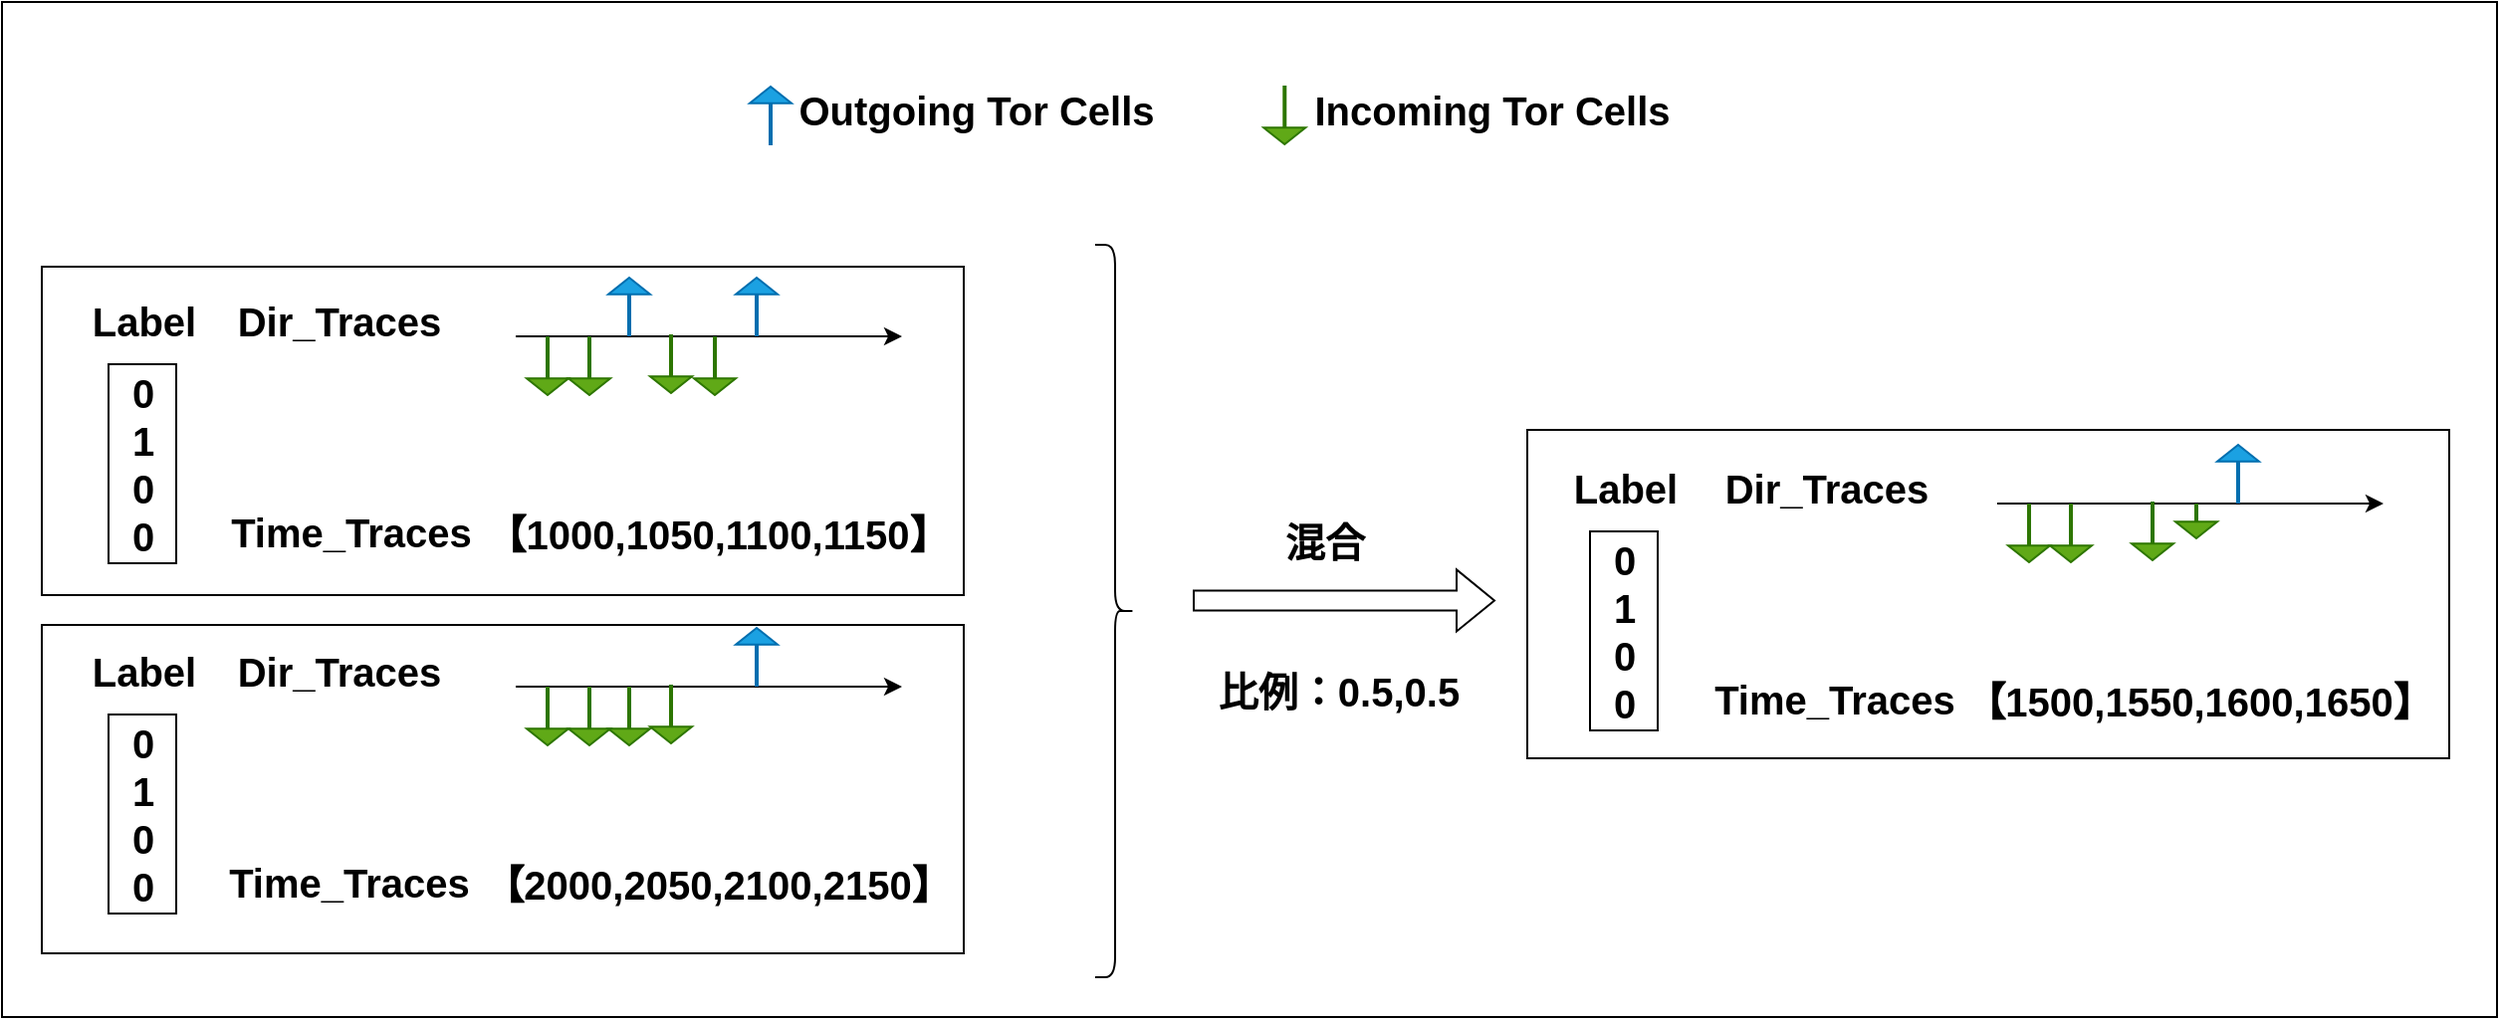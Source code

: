 <mxfile version="24.2.7" type="github">
  <diagram name="第 1 页" id="UziOLpM5YsbqwVn2DmHD">
    <mxGraphModel dx="3044" dy="1360" grid="0" gridSize="10" guides="1" tooltips="1" connect="1" arrows="1" fold="1" page="0" pageScale="1" pageWidth="827" pageHeight="1169" math="0" shadow="0">
      <root>
        <mxCell id="0" />
        <mxCell id="1" parent="0" />
        <mxCell id="OHT-_fJKQ6jHZzlT6oBC-2" value="" style="shape=flexArrow;endArrow=classic;html=1;rounded=0;" parent="1" edge="1">
          <mxGeometry width="50" height="50" relative="1" as="geometry">
            <mxPoint x="-231" y="212.71" as="sourcePoint" />
            <mxPoint x="-79" y="212.71" as="targetPoint" />
          </mxGeometry>
        </mxCell>
        <mxCell id="OHT-_fJKQ6jHZzlT6oBC-3" value="&lt;font size=&quot;1&quot;&gt;&lt;b&gt;&lt;font style=&quot;font-size: 20px;&quot;&gt;混合&lt;/font&gt;&lt;/b&gt;&lt;/font&gt;" style="text;html=1;align=center;verticalAlign=middle;resizable=0;points=[];autosize=1;strokeColor=none;fillColor=none;" parent="1" vertex="1">
          <mxGeometry x="-194" y="165" width="58" height="36" as="geometry" />
        </mxCell>
        <mxCell id="OHT-_fJKQ6jHZzlT6oBC-31" value="" style="endArrow=classic;html=1;rounded=0;" parent="1" edge="1">
          <mxGeometry width="50" height="50" relative="1" as="geometry">
            <mxPoint x="-571" y="80" as="sourcePoint" />
            <mxPoint x="-377" y="80" as="targetPoint" />
          </mxGeometry>
        </mxCell>
        <mxCell id="OHT-_fJKQ6jHZzlT6oBC-38" value="" style="shape=flexArrow;endArrow=classic;html=1;rounded=0;fillColor=#60a917;strokeColor=#2D7600;endWidth=19;endSize=2.44;width=1;" parent="1" edge="1">
          <mxGeometry width="50" height="50" relative="1" as="geometry">
            <mxPoint x="-555" y="80" as="sourcePoint" />
            <mxPoint x="-555" y="110" as="targetPoint" />
          </mxGeometry>
        </mxCell>
        <mxCell id="OHT-_fJKQ6jHZzlT6oBC-39" value="" style="shape=flexArrow;endArrow=classic;html=1;rounded=0;fillColor=#60a917;strokeColor=#2D7600;endWidth=19;endSize=2.44;width=1;" parent="1" edge="1">
          <mxGeometry width="50" height="50" relative="1" as="geometry">
            <mxPoint x="-534" y="80" as="sourcePoint" />
            <mxPoint x="-534" y="110" as="targetPoint" />
          </mxGeometry>
        </mxCell>
        <mxCell id="OHT-_fJKQ6jHZzlT6oBC-40" value="" style="shape=flexArrow;endArrow=classic;html=1;rounded=0;endWidth=19;endSize=2.44;width=1;fillColor=#1ba1e2;strokeColor=#006EAF;" parent="1" edge="1">
          <mxGeometry width="50" height="50" relative="1" as="geometry">
            <mxPoint x="-514" y="80" as="sourcePoint" />
            <mxPoint x="-514" y="50" as="targetPoint" />
          </mxGeometry>
        </mxCell>
        <mxCell id="OHT-_fJKQ6jHZzlT6oBC-41" value="" style="shape=flexArrow;endArrow=classic;html=1;rounded=0;fillColor=#60a917;strokeColor=#2D7600;endWidth=19;endSize=2.44;width=1;" parent="1" edge="1">
          <mxGeometry width="50" height="50" relative="1" as="geometry">
            <mxPoint x="-493" y="79" as="sourcePoint" />
            <mxPoint x="-493" y="109" as="targetPoint" />
          </mxGeometry>
        </mxCell>
        <mxCell id="OHT-_fJKQ6jHZzlT6oBC-42" value="" style="shape=flexArrow;endArrow=classic;html=1;rounded=0;fillColor=#60a917;strokeColor=#2D7600;endWidth=19;endSize=2.44;width=1;" parent="1" edge="1">
          <mxGeometry width="50" height="50" relative="1" as="geometry">
            <mxPoint x="-471" y="80" as="sourcePoint" />
            <mxPoint x="-471" y="110" as="targetPoint" />
          </mxGeometry>
        </mxCell>
        <mxCell id="OHT-_fJKQ6jHZzlT6oBC-43" value="" style="shape=flexArrow;endArrow=classic;html=1;rounded=0;endWidth=19;endSize=2.44;width=1;fillColor=#1ba1e2;strokeColor=#006EAF;" parent="1" edge="1">
          <mxGeometry width="50" height="50" relative="1" as="geometry">
            <mxPoint x="-450" y="80" as="sourcePoint" />
            <mxPoint x="-450" y="50" as="targetPoint" />
          </mxGeometry>
        </mxCell>
        <mxCell id="OHT-_fJKQ6jHZzlT6oBC-44" value="&lt;font size=&quot;1&quot;&gt;&lt;b&gt;&lt;font style=&quot;font-size: 20px;&quot;&gt;Dir_Traces&lt;/font&gt;&lt;/b&gt;&lt;/font&gt;" style="text;html=1;align=center;verticalAlign=middle;resizable=0;points=[];autosize=1;strokeColor=none;fillColor=none;" parent="1" vertex="1">
          <mxGeometry x="-720" y="54" width="120" height="36" as="geometry" />
        </mxCell>
        <mxCell id="OHT-_fJKQ6jHZzlT6oBC-45" value="&lt;font size=&quot;1&quot;&gt;&lt;b&gt;&lt;font style=&quot;font-size: 20px;&quot;&gt;Label&lt;/font&gt;&lt;/b&gt;&lt;/font&gt;" style="text;html=1;align=center;verticalAlign=middle;resizable=0;points=[];autosize=1;strokeColor=none;fillColor=none;" parent="1" vertex="1">
          <mxGeometry x="-793" y="54" width="70" height="36" as="geometry" />
        </mxCell>
        <mxCell id="OHT-_fJKQ6jHZzlT6oBC-46" value="&lt;div style=&quot;font-size: 20px;&quot;&gt;&lt;font style=&quot;font-size: 20px;&quot;&gt;&lt;b&gt;&lt;font style=&quot;font-size: 20px;&quot;&gt;0&lt;/font&gt;&lt;/b&gt;&lt;/font&gt;&lt;/div&gt;&lt;div style=&quot;font-size: 20px;&quot;&gt;&lt;font style=&quot;font-size: 20px;&quot;&gt;&lt;b&gt;&lt;font style=&quot;font-size: 20px;&quot;&gt;1&lt;/font&gt;&lt;/b&gt;&lt;/font&gt;&lt;/div&gt;&lt;div style=&quot;font-size: 20px;&quot;&gt;&lt;font style=&quot;font-size: 20px;&quot;&gt;&lt;b&gt;&lt;font style=&quot;font-size: 20px;&quot;&gt;0&lt;br&gt;&lt;/font&gt;&lt;/b&gt;&lt;/font&gt;&lt;/div&gt;&lt;div style=&quot;font-size: 20px;&quot;&gt;&lt;font style=&quot;font-size: 20px;&quot;&gt;&lt;b&gt;&lt;font style=&quot;font-size: 20px;&quot;&gt;&lt;font style=&quot;font-size: 20px;&quot;&gt;0&lt;/font&gt;&lt;br&gt;&lt;/font&gt;&lt;/b&gt;&lt;/font&gt;&lt;/div&gt;" style="rounded=0;whiteSpace=wrap;html=1;" parent="1" vertex="1">
          <mxGeometry x="-775.5" y="94" width="34" height="100" as="geometry" />
        </mxCell>
        <mxCell id="OHT-_fJKQ6jHZzlT6oBC-95" value="" style="rounded=0;whiteSpace=wrap;html=1;fillColor=none;" parent="1" vertex="1">
          <mxGeometry x="-829" y="-88" width="1253" height="510" as="geometry" />
        </mxCell>
        <mxCell id="OHT-_fJKQ6jHZzlT6oBC-96" value="" style="shape=flexArrow;endArrow=classic;html=1;rounded=0;endWidth=19;endSize=2.44;width=1;fillColor=#1ba1e2;strokeColor=#006EAF;" parent="1" edge="1">
          <mxGeometry width="50" height="50" relative="1" as="geometry">
            <mxPoint x="-442.999" y="-16" as="sourcePoint" />
            <mxPoint x="-442.999" y="-46" as="targetPoint" />
          </mxGeometry>
        </mxCell>
        <mxCell id="OHT-_fJKQ6jHZzlT6oBC-97" value="" style="shape=flexArrow;endArrow=classic;html=1;rounded=0;fillColor=#60a917;strokeColor=#2D7600;endWidth=19;endSize=2.44;width=1;" parent="1" edge="1">
          <mxGeometry width="50" height="50" relative="1" as="geometry">
            <mxPoint x="-184.856" y="-46" as="sourcePoint" />
            <mxPoint x="-184.856" y="-16" as="targetPoint" />
          </mxGeometry>
        </mxCell>
        <mxCell id="OHT-_fJKQ6jHZzlT6oBC-98" value="&lt;font size=&quot;1&quot;&gt;&lt;b&gt;&lt;font style=&quot;font-size: 20px;&quot;&gt;Outgoing Tor Cells&lt;/font&gt;&lt;/b&gt;&lt;/font&gt;" style="text;html=1;align=center;verticalAlign=middle;resizable=0;points=[];autosize=1;strokeColor=none;fillColor=none;" parent="1" vertex="1">
          <mxGeometry x="-437.57" y="-52" width="196" height="36" as="geometry" />
        </mxCell>
        <mxCell id="OHT-_fJKQ6jHZzlT6oBC-99" value="&lt;font size=&quot;1&quot;&gt;&lt;b&gt;&lt;font style=&quot;font-size: 20px;&quot;&gt;Incoming Tor Cells&lt;/font&gt;&lt;/b&gt;&lt;/font&gt;" style="text;html=1;align=center;verticalAlign=middle;resizable=0;points=[];autosize=1;strokeColor=none;fillColor=none;" parent="1" vertex="1">
          <mxGeometry x="-178.57" y="-52" width="196" height="36" as="geometry" />
        </mxCell>
        <mxCell id="OHT-_fJKQ6jHZzlT6oBC-116" value="" style="rounded=0;whiteSpace=wrap;html=1;fillColor=none;" parent="1" vertex="1">
          <mxGeometry x="-809" y="45" width="463" height="165" as="geometry" />
        </mxCell>
        <mxCell id="OHT-_fJKQ6jHZzlT6oBC-125" value="&lt;font size=&quot;1&quot;&gt;&lt;b&gt;&lt;font style=&quot;font-size: 20px;&quot;&gt;Time_Traces&lt;/font&gt;&lt;/b&gt;&lt;/font&gt;" style="text;html=1;align=center;verticalAlign=middle;resizable=0;points=[];autosize=1;strokeColor=none;fillColor=none;" parent="1" vertex="1">
          <mxGeometry x="-724" y="160" width="139" height="36" as="geometry" />
        </mxCell>
        <mxCell id="OHT-_fJKQ6jHZzlT6oBC-129" value="&lt;font size=&quot;1&quot;&gt;&lt;b&gt;&lt;font style=&quot;font-size: 20px;&quot;&gt;【1000,1050,1100,1150】&lt;/font&gt;&lt;/b&gt;&lt;/font&gt;" style="text;html=1;align=center;verticalAlign=middle;resizable=0;points=[];autosize=1;strokeColor=none;fillColor=none;" parent="1" vertex="1">
          <mxGeometry x="-597" y="161" width="253" height="36" as="geometry" />
        </mxCell>
        <mxCell id="OHT-_fJKQ6jHZzlT6oBC-131" value="" style="endArrow=classic;html=1;rounded=0;" parent="1" edge="1">
          <mxGeometry width="50" height="50" relative="1" as="geometry">
            <mxPoint x="-571" y="256" as="sourcePoint" />
            <mxPoint x="-377" y="256" as="targetPoint" />
          </mxGeometry>
        </mxCell>
        <mxCell id="OHT-_fJKQ6jHZzlT6oBC-132" value="" style="shape=flexArrow;endArrow=classic;html=1;rounded=0;fillColor=#60a917;strokeColor=#2D7600;endWidth=19;endSize=2.44;width=1;" parent="1" edge="1">
          <mxGeometry width="50" height="50" relative="1" as="geometry">
            <mxPoint x="-555" y="256" as="sourcePoint" />
            <mxPoint x="-555" y="286" as="targetPoint" />
          </mxGeometry>
        </mxCell>
        <mxCell id="OHT-_fJKQ6jHZzlT6oBC-133" value="" style="shape=flexArrow;endArrow=classic;html=1;rounded=0;fillColor=#60a917;strokeColor=#2D7600;endWidth=19;endSize=2.44;width=1;" parent="1" edge="1">
          <mxGeometry width="50" height="50" relative="1" as="geometry">
            <mxPoint x="-534" y="256" as="sourcePoint" />
            <mxPoint x="-534" y="286" as="targetPoint" />
          </mxGeometry>
        </mxCell>
        <mxCell id="OHT-_fJKQ6jHZzlT6oBC-135" value="" style="shape=flexArrow;endArrow=classic;html=1;rounded=0;fillColor=#60a917;strokeColor=#2D7600;endWidth=19;endSize=2.44;width=1;" parent="1" edge="1">
          <mxGeometry width="50" height="50" relative="1" as="geometry">
            <mxPoint x="-493" y="255" as="sourcePoint" />
            <mxPoint x="-493" y="285" as="targetPoint" />
          </mxGeometry>
        </mxCell>
        <mxCell id="OHT-_fJKQ6jHZzlT6oBC-137" value="" style="shape=flexArrow;endArrow=classic;html=1;rounded=0;endWidth=19;endSize=2.44;width=1;fillColor=#1ba1e2;strokeColor=#006EAF;" parent="1" edge="1">
          <mxGeometry width="50" height="50" relative="1" as="geometry">
            <mxPoint x="-450" y="256" as="sourcePoint" />
            <mxPoint x="-450" y="226" as="targetPoint" />
          </mxGeometry>
        </mxCell>
        <mxCell id="OHT-_fJKQ6jHZzlT6oBC-138" value="&lt;font size=&quot;1&quot;&gt;&lt;b&gt;&lt;font style=&quot;font-size: 20px;&quot;&gt;Dir_Traces&lt;/font&gt;&lt;/b&gt;&lt;/font&gt;" style="text;html=1;align=center;verticalAlign=middle;resizable=0;points=[];autosize=1;strokeColor=none;fillColor=none;" parent="1" vertex="1">
          <mxGeometry x="-720" y="230" width="120" height="36" as="geometry" />
        </mxCell>
        <mxCell id="OHT-_fJKQ6jHZzlT6oBC-139" value="&lt;font size=&quot;1&quot;&gt;&lt;b&gt;&lt;font style=&quot;font-size: 20px;&quot;&gt;Label&lt;/font&gt;&lt;/b&gt;&lt;/font&gt;" style="text;html=1;align=center;verticalAlign=middle;resizable=0;points=[];autosize=1;strokeColor=none;fillColor=none;" parent="1" vertex="1">
          <mxGeometry x="-793" y="230" width="70" height="36" as="geometry" />
        </mxCell>
        <mxCell id="OHT-_fJKQ6jHZzlT6oBC-140" value="&lt;div style=&quot;font-size: 20px;&quot;&gt;&lt;b&gt;&lt;font style=&quot;font-size: 20px;&quot;&gt;&lt;font style=&quot;font-size: 20px;&quot;&gt;0&lt;/font&gt;&lt;/font&gt;&lt;/b&gt;&lt;/div&gt;&lt;div style=&quot;font-size: 20px;&quot;&gt;&lt;b&gt;&lt;font style=&quot;font-size: 20px;&quot;&gt;&lt;font style=&quot;font-size: 20px;&quot;&gt;1&lt;/font&gt;&lt;/font&gt;&lt;/b&gt;&lt;/div&gt;&lt;div style=&quot;font-size: 20px;&quot;&gt;&lt;b&gt;&lt;font style=&quot;font-size: 20px;&quot;&gt;&lt;font style=&quot;font-size: 20px;&quot;&gt;0&lt;br&gt;&lt;/font&gt;&lt;/font&gt;&lt;/b&gt;&lt;/div&gt;&lt;div style=&quot;font-size: 20px;&quot;&gt;&lt;b&gt;&lt;font style=&quot;font-size: 20px;&quot;&gt;&lt;font style=&quot;font-size: 20px;&quot;&gt;&lt;font style=&quot;font-size: 20px;&quot;&gt;0&lt;/font&gt;&lt;br&gt;&lt;/font&gt;&lt;/font&gt;&lt;/b&gt;&lt;/div&gt;" style="rounded=0;whiteSpace=wrap;html=1;" parent="1" vertex="1">
          <mxGeometry x="-775.5" y="270" width="34" height="100" as="geometry" />
        </mxCell>
        <mxCell id="OHT-_fJKQ6jHZzlT6oBC-141" value="&lt;font size=&quot;1&quot;&gt;&lt;b&gt;&lt;font style=&quot;font-size: 20px;&quot;&gt;Time_Traces&lt;/font&gt;&lt;/b&gt;&lt;/font&gt;" style="text;html=1;align=center;verticalAlign=middle;resizable=0;points=[];autosize=1;strokeColor=none;fillColor=none;" parent="1" vertex="1">
          <mxGeometry x="-725" y="336" width="139" height="36" as="geometry" />
        </mxCell>
        <mxCell id="OHT-_fJKQ6jHZzlT6oBC-142" value="&lt;font size=&quot;1&quot;&gt;&lt;b&gt;&lt;font style=&quot;font-size: 20px;&quot;&gt;【2000,2050,2100,2150】&lt;/font&gt;&lt;/b&gt;&lt;/font&gt;" style="text;html=1;align=center;verticalAlign=middle;resizable=0;points=[];autosize=1;strokeColor=none;fillColor=none;" parent="1" vertex="1">
          <mxGeometry x="-597" y="337" width="253" height="36" as="geometry" />
        </mxCell>
        <mxCell id="OHT-_fJKQ6jHZzlT6oBC-143" value="" style="endArrow=classic;html=1;rounded=0;" parent="1" edge="1">
          <mxGeometry width="50" height="50" relative="1" as="geometry">
            <mxPoint x="173" y="164" as="sourcePoint" />
            <mxPoint x="367" y="164" as="targetPoint" />
          </mxGeometry>
        </mxCell>
        <mxCell id="OHT-_fJKQ6jHZzlT6oBC-144" value="" style="shape=flexArrow;endArrow=classic;html=1;rounded=0;fillColor=#60a917;strokeColor=#2D7600;endWidth=19;endSize=2.44;width=1;" parent="1" edge="1">
          <mxGeometry width="50" height="50" relative="1" as="geometry">
            <mxPoint x="189" y="164" as="sourcePoint" />
            <mxPoint x="189" y="194" as="targetPoint" />
          </mxGeometry>
        </mxCell>
        <mxCell id="OHT-_fJKQ6jHZzlT6oBC-145" value="" style="shape=flexArrow;endArrow=classic;html=1;rounded=0;fillColor=#60a917;strokeColor=#2D7600;endWidth=19;endSize=2.44;width=1;" parent="1" edge="1">
          <mxGeometry width="50" height="50" relative="1" as="geometry">
            <mxPoint x="210" y="164" as="sourcePoint" />
            <mxPoint x="210" y="194" as="targetPoint" />
          </mxGeometry>
        </mxCell>
        <mxCell id="OHT-_fJKQ6jHZzlT6oBC-147" value="" style="shape=flexArrow;endArrow=classic;html=1;rounded=0;fillColor=#60a917;strokeColor=#2D7600;endWidth=19;endSize=2.44;width=1;" parent="1" edge="1">
          <mxGeometry width="50" height="50" relative="1" as="geometry">
            <mxPoint x="251" y="163" as="sourcePoint" />
            <mxPoint x="251" y="193" as="targetPoint" />
          </mxGeometry>
        </mxCell>
        <mxCell id="OHT-_fJKQ6jHZzlT6oBC-148" value="" style="shape=flexArrow;endArrow=classic;html=1;rounded=0;fillColor=#60a917;strokeColor=#2D7600;endWidth=19;endSize=2.44;width=1;" parent="1" edge="1">
          <mxGeometry width="50" height="50" relative="1" as="geometry">
            <mxPoint x="273" y="164" as="sourcePoint" />
            <mxPoint x="273" y="182" as="targetPoint" />
          </mxGeometry>
        </mxCell>
        <mxCell id="OHT-_fJKQ6jHZzlT6oBC-149" value="" style="shape=flexArrow;endArrow=classic;html=1;rounded=0;endWidth=19;endSize=2.44;width=1;fillColor=#1ba1e2;strokeColor=#006EAF;" parent="1" edge="1">
          <mxGeometry width="50" height="50" relative="1" as="geometry">
            <mxPoint x="294" y="164" as="sourcePoint" />
            <mxPoint x="294" y="134" as="targetPoint" />
          </mxGeometry>
        </mxCell>
        <mxCell id="OHT-_fJKQ6jHZzlT6oBC-150" value="&lt;font size=&quot;1&quot;&gt;&lt;b&gt;&lt;font style=&quot;font-size: 20px;&quot;&gt;Dir_Traces&lt;/font&gt;&lt;/b&gt;&lt;/font&gt;" style="text;html=1;align=center;verticalAlign=middle;resizable=0;points=[];autosize=1;strokeColor=none;fillColor=none;" parent="1" vertex="1">
          <mxGeometry x="27" y="138" width="120" height="36" as="geometry" />
        </mxCell>
        <mxCell id="OHT-_fJKQ6jHZzlT6oBC-151" value="&lt;font size=&quot;1&quot;&gt;&lt;b&gt;&lt;font style=&quot;font-size: 20px;&quot;&gt;Label&lt;/font&gt;&lt;/b&gt;&lt;/font&gt;" style="text;html=1;align=center;verticalAlign=middle;resizable=0;points=[];autosize=1;strokeColor=none;fillColor=none;" parent="1" vertex="1">
          <mxGeometry x="-49" y="138" width="70" height="36" as="geometry" />
        </mxCell>
        <mxCell id="OHT-_fJKQ6jHZzlT6oBC-152" value="&lt;div style=&quot;font-size: 20px;&quot;&gt;&lt;font style=&quot;font-size: 20px;&quot;&gt;&lt;b&gt;&lt;font style=&quot;font-size: 20px;&quot;&gt;0&lt;/font&gt;&lt;/b&gt;&lt;/font&gt;&lt;/div&gt;&lt;div style=&quot;font-size: 20px;&quot;&gt;&lt;font style=&quot;font-size: 20px;&quot;&gt;&lt;b&gt;&lt;font style=&quot;font-size: 20px;&quot;&gt;1&lt;/font&gt;&lt;/b&gt;&lt;/font&gt;&lt;/div&gt;&lt;div style=&quot;font-size: 20px;&quot;&gt;&lt;font style=&quot;font-size: 20px;&quot;&gt;&lt;b&gt;&lt;font style=&quot;font-size: 20px;&quot;&gt;0&lt;br&gt;&lt;/font&gt;&lt;/b&gt;&lt;/font&gt;&lt;/div&gt;&lt;div style=&quot;font-size: 20px;&quot;&gt;&lt;font style=&quot;font-size: 20px;&quot;&gt;&lt;b&gt;&lt;font style=&quot;font-size: 20px;&quot;&gt;&lt;font style=&quot;font-size: 20px;&quot;&gt;0&lt;/font&gt;&lt;br&gt;&lt;/font&gt;&lt;/b&gt;&lt;/font&gt;&lt;/div&gt;" style="rounded=0;whiteSpace=wrap;html=1;" parent="1" vertex="1">
          <mxGeometry x="-31.5" y="178" width="34" height="100" as="geometry" />
        </mxCell>
        <mxCell id="OHT-_fJKQ6jHZzlT6oBC-153" value="&lt;font size=&quot;1&quot;&gt;&lt;b&gt;&lt;font style=&quot;font-size: 20px;&quot;&gt;Time_Traces&lt;/font&gt;&lt;/b&gt;&lt;/font&gt;" style="text;html=1;align=center;verticalAlign=middle;resizable=0;points=[];autosize=1;strokeColor=none;fillColor=none;" parent="1" vertex="1">
          <mxGeometry x="21" y="244" width="139" height="36" as="geometry" />
        </mxCell>
        <mxCell id="OHT-_fJKQ6jHZzlT6oBC-154" value="&lt;font size=&quot;1&quot;&gt;&lt;b&gt;&lt;font style=&quot;font-size: 20px;&quot;&gt;【1500,1550,1600,1650】&lt;/font&gt;&lt;/b&gt;&lt;/font&gt;" style="text;html=1;align=center;verticalAlign=middle;resizable=0;points=[];autosize=1;strokeColor=none;fillColor=none;" parent="1" vertex="1">
          <mxGeometry x="147" y="245" width="253" height="36" as="geometry" />
        </mxCell>
        <mxCell id="OHT-_fJKQ6jHZzlT6oBC-155" value="" style="shape=flexArrow;endArrow=classic;html=1;rounded=0;fillColor=#60a917;strokeColor=#2D7600;endWidth=19;endSize=2.44;width=1;" parent="1" edge="1">
          <mxGeometry width="50" height="50" relative="1" as="geometry">
            <mxPoint x="-514" y="256" as="sourcePoint" />
            <mxPoint x="-514" y="286" as="targetPoint" />
          </mxGeometry>
        </mxCell>
        <mxCell id="OHT-_fJKQ6jHZzlT6oBC-156" value="" style="shape=curlyBracket;whiteSpace=wrap;html=1;rounded=1;flipH=1;labelPosition=right;verticalLabelPosition=middle;align=left;verticalAlign=middle;" parent="1" vertex="1">
          <mxGeometry x="-280" y="34" width="20" height="368" as="geometry" />
        </mxCell>
        <mxCell id="OHT-_fJKQ6jHZzlT6oBC-162" value="&lt;font size=&quot;1&quot;&gt;&lt;b&gt;&lt;font style=&quot;font-size: 20px;&quot;&gt;比例：0.5,0.5&lt;/font&gt;&lt;/b&gt;&lt;/font&gt;" style="text;html=1;align=center;verticalAlign=middle;resizable=0;points=[];autosize=1;strokeColor=none;fillColor=none;" parent="1" vertex="1">
          <mxGeometry x="-228" y="240" width="139" height="36" as="geometry" />
        </mxCell>
        <mxCell id="3B03_kTiyIl_-Y9BujjG-3" value="" style="rounded=0;whiteSpace=wrap;html=1;fillColor=none;" vertex="1" parent="1">
          <mxGeometry x="-809" y="225" width="463" height="165" as="geometry" />
        </mxCell>
        <mxCell id="3B03_kTiyIl_-Y9BujjG-4" value="" style="rounded=0;whiteSpace=wrap;html=1;fillColor=none;" vertex="1" parent="1">
          <mxGeometry x="-63" y="127" width="463" height="165" as="geometry" />
        </mxCell>
      </root>
    </mxGraphModel>
  </diagram>
</mxfile>
